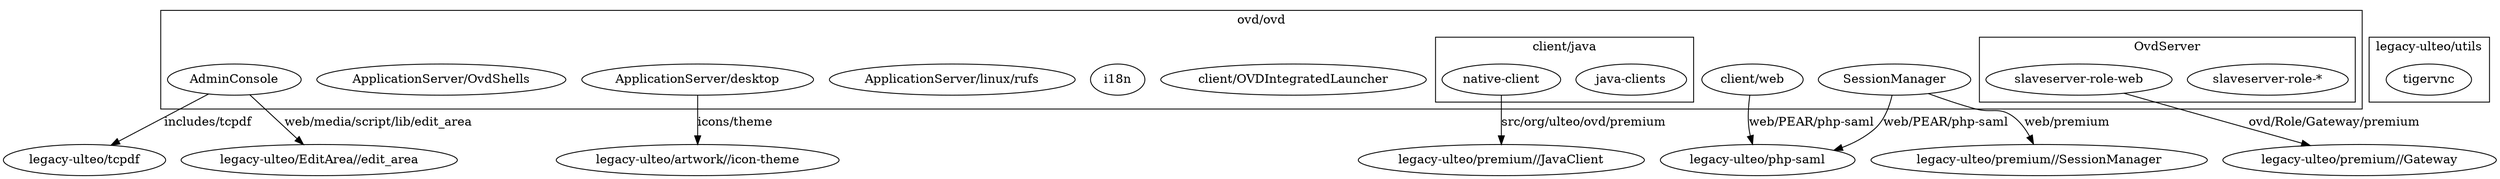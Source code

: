 digraph G {
	subgraph "cluster-ovd" {
		label = "ovd/ovd"
		"AdminConsole"
		"ApplicationServer/desktop"
		"client/OVDIntegratedLauncher"
		subgraph "cluster-client/java" {
			label="client/java"
			"java-clients"
			"native-client"
		}
		"i18n"
		"ApplicationServer/linux/rufs"
		"SessionManager"
		"ApplicationServer/OvdShells"
		subgraph "cluster-slaveserver" {
			label="OvdServer"
			"slaveserver-role-*"
			"slaveserver-role-web"
		}
		"client/web"
	}

	subgraph "cluster-utils" {
		label="legacy-ulteo/utils"
		"tigervnc"
	}

	"AdminConsole" -> "legacy-ulteo/tcpdf" [label="includes/tcpdf"]
	"AdminConsole" -> "legacy-ulteo/EditArea//edit_area" [label="web/media/script/lib/edit_area"]
	"ApplicationServer/desktop" -> "legacy-ulteo/artwork//icon-theme" [label="icons/theme"]
	"native-client" -> "legacy-ulteo/premium//JavaClient" [label="src/org/ulteo/ovd/premium"]
	"SessionManager" -> "legacy-ulteo/php-saml" [label="web/PEAR/php-saml"]
	"SessionManager" -> "legacy-ulteo/premium//SessionManager" [label="web/premium"]
	"client/web" -> "legacy-ulteo/php-saml" [label="web/PEAR/php-saml"]
	"slaveserver-role-web" -> "legacy-ulteo/premium//Gateway" [label="ovd/Role/Gateway/premium"]




}
